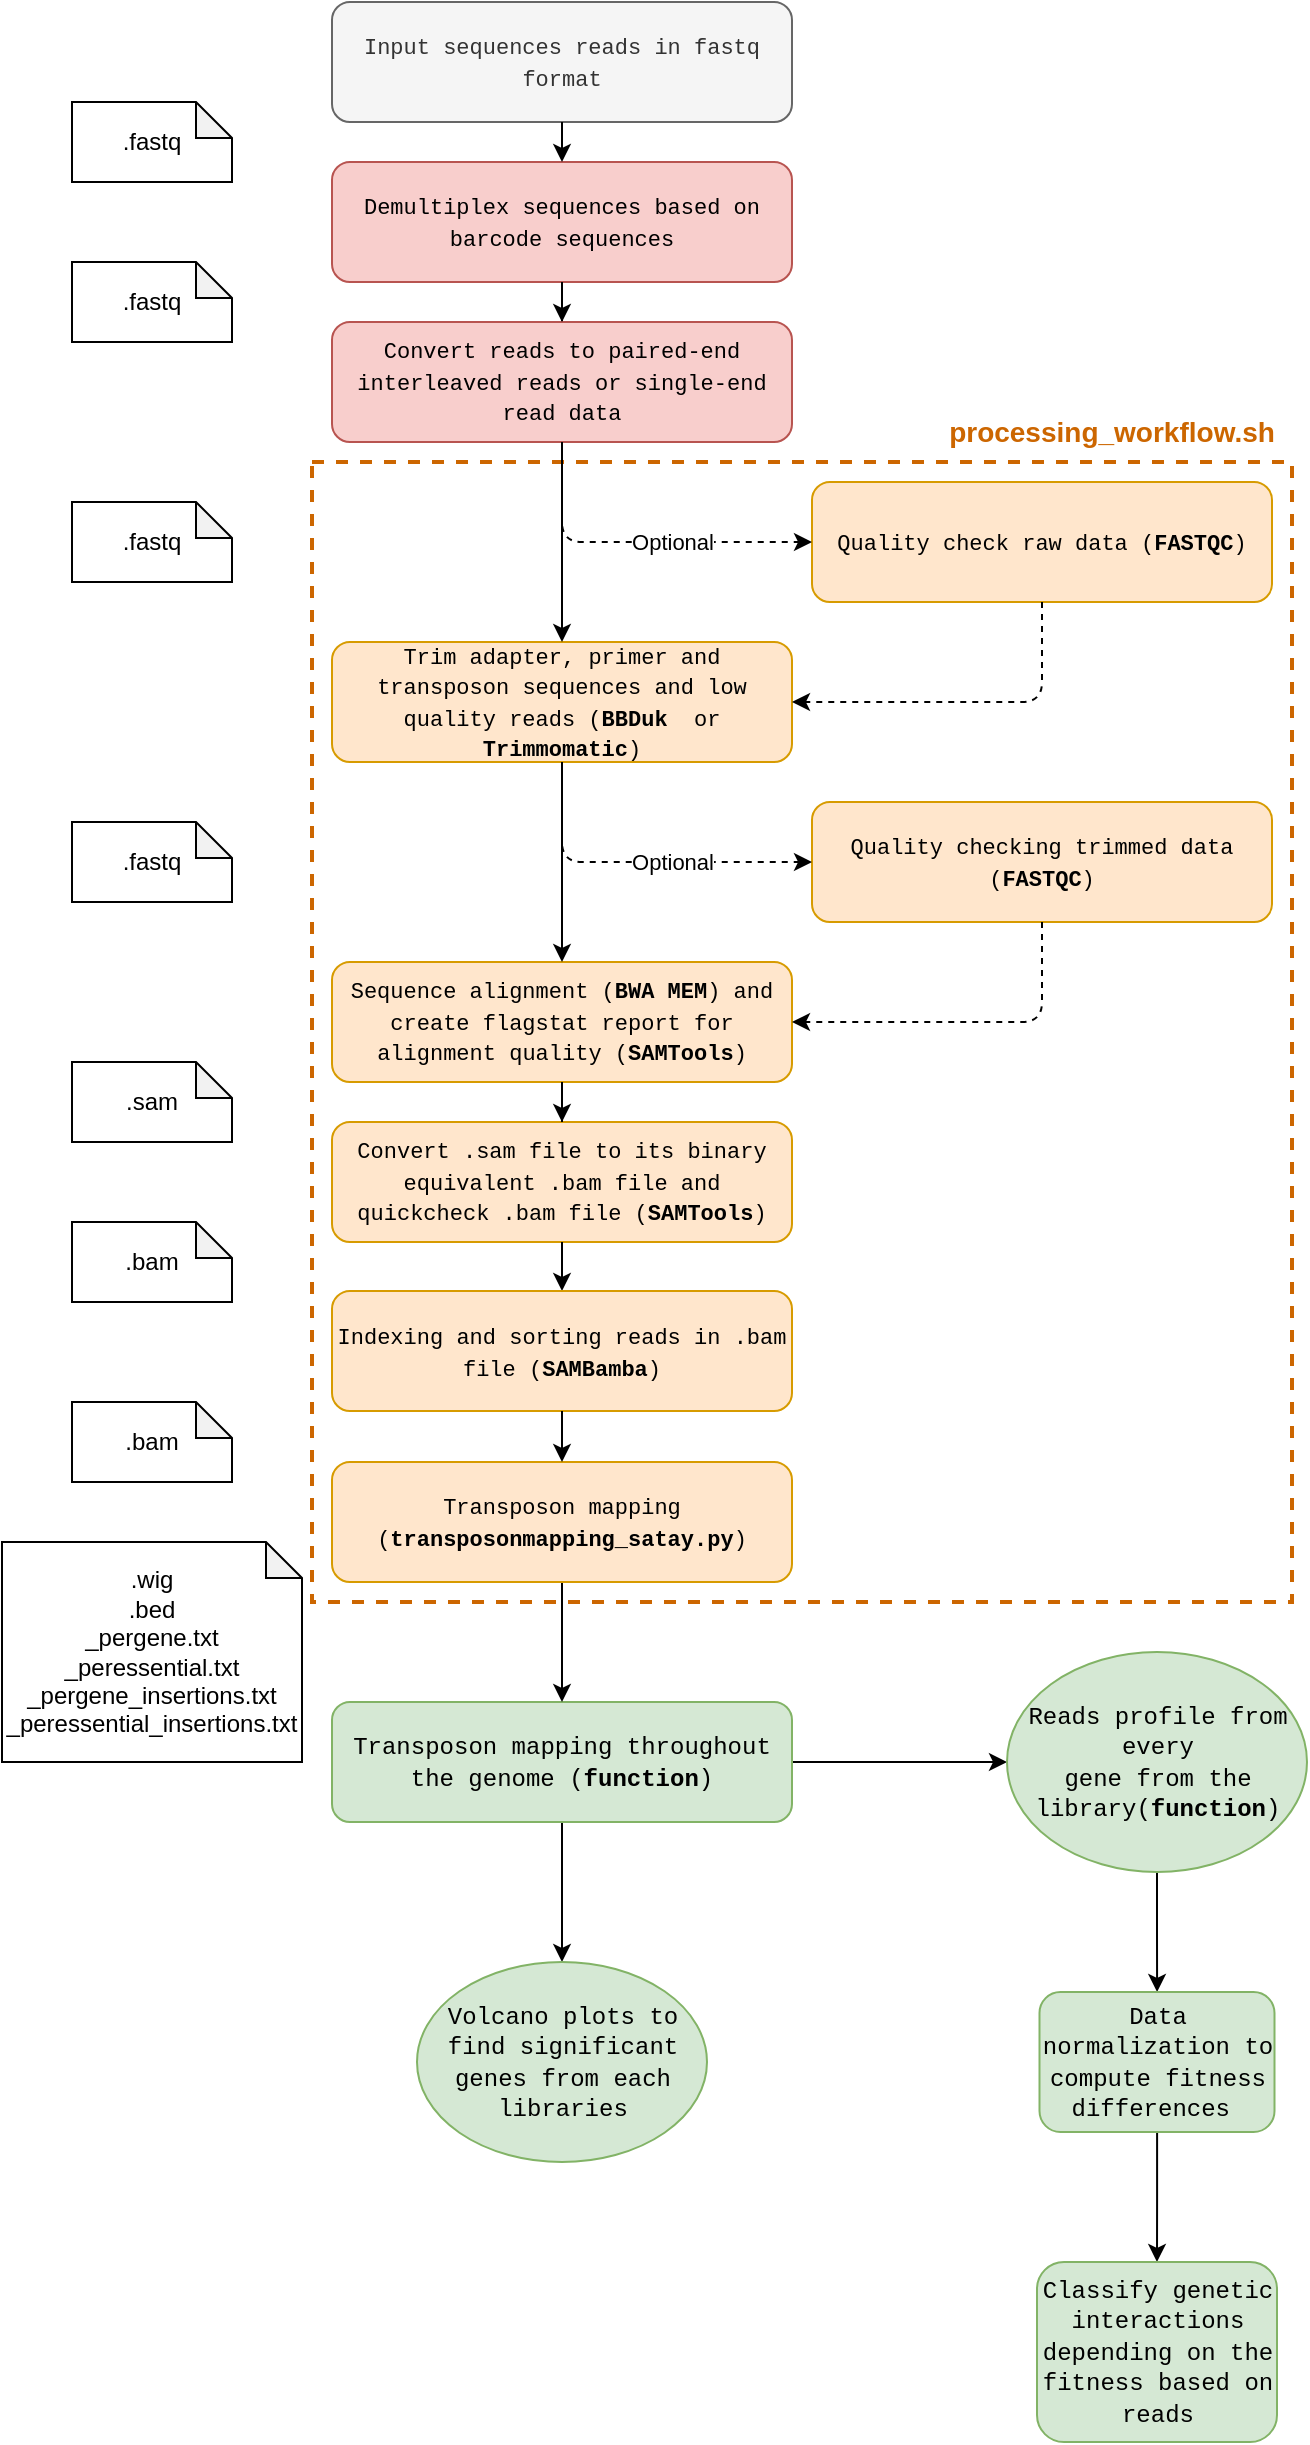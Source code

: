 <mxfile version="14.1.8" type="device" pages="3"><diagram id="6a731a19-8d31-9384-78a2-239565b7b9f0" name="general pipeline workflow"><mxGraphModel dx="768" dy="482" grid="1" gridSize="10" guides="1" tooltips="1" connect="1" arrows="1" fold="1" page="1" pageScale="1" pageWidth="827" pageHeight="1169" background="#ffffff" math="0" shadow="0"><root><mxCell id="0"/><mxCell id="1" parent="0"/><mxCell id="p5H-q5bMFWILBEUv3hj6-2" value="" style="edgeStyle=orthogonalEdgeStyle;rounded=0;orthogonalLoop=1;jettySize=auto;html=1;" parent="1" source="79vRmvG_V-RffF-TkCLB-98" target="p5H-q5bMFWILBEUv3hj6-1" edge="1"><mxGeometry relative="1" as="geometry"/></mxCell><mxCell id="p5H-q5bMFWILBEUv3hj6-4" value="" style="edgeStyle=orthogonalEdgeStyle;rounded=0;orthogonalLoop=1;jettySize=auto;html=1;" parent="1" source="79vRmvG_V-RffF-TkCLB-98" target="p5H-q5bMFWILBEUv3hj6-3" edge="1"><mxGeometry relative="1" as="geometry"/></mxCell><mxCell id="79vRmvG_V-RffF-TkCLB-98" value="&lt;p style=&quot;margin-top: 0pt ; margin-bottom: 0pt ; margin-left: 0in ; direction: ltr ; unicode-bidi: embed ; word-break: normal&quot;&gt;&lt;font style=&quot;font-size: 12px&quot; face=&quot;Courier New&quot;&gt;Transposon mapping throughout the genome (&lt;b&gt;function&lt;/b&gt;)&lt;/font&gt;&lt;/p&gt;" style="rounded=1;whiteSpace=wrap;html=1;fillColor=#d5e8d4;strokeColor=#82b366;" parent="1" vertex="1"><mxGeometry x="280" y="860" width="230" height="60" as="geometry"/></mxCell><mxCell id="79vRmvG_V-RffF-TkCLB-100" value="" style="endArrow=classic;html=1;exitX=0.5;exitY=1;exitDx=0;exitDy=0;" parent="1" source="79vRmvG_V-RffF-TkCLB-77" target="79vRmvG_V-RffF-TkCLB-98" edge="1"><mxGeometry width="50" height="50" relative="1" as="geometry"><mxPoint x="405" y="400" as="sourcePoint"/><mxPoint x="405" y="500" as="targetPoint"/></mxGeometry></mxCell><mxCell id="p5H-q5bMFWILBEUv3hj6-1" value="&lt;font face=&quot;Courier New&quot;&gt;Volcano plots to find significant genes from each libraries&lt;/font&gt;" style="ellipse;whiteSpace=wrap;html=1;rounded=1;strokeColor=#82b366;fillColor=#d5e8d4;" parent="1" vertex="1"><mxGeometry x="322.5" y="990" width="145" height="100" as="geometry"/></mxCell><mxCell id="p5H-q5bMFWILBEUv3hj6-6" value="" style="edgeStyle=orthogonalEdgeStyle;rounded=0;orthogonalLoop=1;jettySize=auto;html=1;" parent="1" source="p5H-q5bMFWILBEUv3hj6-3" target="p5H-q5bMFWILBEUv3hj6-5" edge="1"><mxGeometry relative="1" as="geometry"/></mxCell><mxCell id="p5H-q5bMFWILBEUv3hj6-3" value="&lt;font face=&quot;Courier New&quot;&gt;Reads profile from every &lt;br&gt;gene from the library(&lt;b&gt;function&lt;/b&gt;)&lt;/font&gt;" style="ellipse;whiteSpace=wrap;html=1;rounded=1;strokeColor=#82b366;fillColor=#d5e8d4;" parent="1" vertex="1"><mxGeometry x="617.5" y="835" width="150" height="110" as="geometry"/></mxCell><mxCell id="p5H-q5bMFWILBEUv3hj6-8" value="" style="edgeStyle=orthogonalEdgeStyle;rounded=0;orthogonalLoop=1;jettySize=auto;html=1;" parent="1" source="p5H-q5bMFWILBEUv3hj6-5" target="p5H-q5bMFWILBEUv3hj6-7" edge="1"><mxGeometry relative="1" as="geometry"/></mxCell><mxCell id="p5H-q5bMFWILBEUv3hj6-5" value="&lt;font face=&quot;Courier New&quot;&gt;Data normalization to compute fitness differences&amp;nbsp;&lt;/font&gt;" style="whiteSpace=wrap;html=1;rounded=1;strokeColor=#82b366;fillColor=#d5e8d4;" parent="1" vertex="1"><mxGeometry x="633.75" y="1005" width="117.5" height="70" as="geometry"/></mxCell><mxCell id="p5H-q5bMFWILBEUv3hj6-7" value="&lt;font face=&quot;Courier New&quot;&gt;Classify genetic interactions depending on the fitness based on reads&lt;/font&gt;" style="whiteSpace=wrap;html=1;rounded=1;strokeColor=#82b366;fillColor=#d5e8d4;" parent="1" vertex="1"><mxGeometry x="632.5" y="1140" width="120" height="90" as="geometry"/></mxCell><mxCell id="o45RMR6oc4r6v-FDMle6-1" value="" style="group" vertex="1" connectable="0" parent="1"><mxGeometry x="115" y="10" width="645" height="880" as="geometry"/></mxCell><mxCell id="79vRmvG_V-RffF-TkCLB-97" value="" style="group" parent="o45RMR6oc4r6v-FDMle6-1" vertex="1" connectable="0"><mxGeometry x="155" y="200" width="490" height="600" as="geometry"/></mxCell><mxCell id="79vRmvG_V-RffF-TkCLB-93" value="" style="rounded=0;whiteSpace=wrap;html=1;fillColor=none;dashed=1;strokeWidth=2;strokeColor=#CC6600;" parent="79vRmvG_V-RffF-TkCLB-97" vertex="1"><mxGeometry y="30" width="490" height="570" as="geometry"/></mxCell><mxCell id="79vRmvG_V-RffF-TkCLB-57" value="&lt;p style=&quot;margin-top: 0pt ; margin-bottom: 0pt ; margin-left: 0in ; direction: ltr ; unicode-bidi: embed ; word-break: normal&quot;&gt;&lt;span style=&quot;font-family: &amp;#34;courier new&amp;#34;&quot;&gt;&lt;font style=&quot;font-size: 11px&quot;&gt;Quality check raw data (&lt;b&gt;FASTQC&lt;/b&gt;)&lt;/font&gt;&lt;/span&gt;&lt;/p&gt;" style="rounded=1;whiteSpace=wrap;html=1;fillColor=#ffe6cc;strokeColor=#d79b00;" parent="79vRmvG_V-RffF-TkCLB-97" vertex="1"><mxGeometry x="250" y="40" width="230" height="60" as="geometry"/></mxCell><mxCell id="79vRmvG_V-RffF-TkCLB-58" value="&lt;p style=&quot;margin-top: 0pt ; margin-bottom: 0pt ; margin-left: 0in ; direction: ltr ; unicode-bidi: embed ; word-break: normal&quot;&gt;&lt;font face=&quot;courier new&quot;&gt;&lt;span style=&quot;font-size: 11px&quot;&gt;Trim adapter, primer and transposon sequences and low quality reads (&lt;b&gt;BBDuk&amp;nbsp;&lt;/b&gt;&amp;nbsp;or &lt;b&gt;Trimmomatic&lt;/b&gt;)&lt;/span&gt;&lt;/font&gt;&lt;/p&gt;" style="rounded=1;whiteSpace=wrap;html=1;fillColor=#ffe6cc;strokeColor=#d79b00;" parent="79vRmvG_V-RffF-TkCLB-97" vertex="1"><mxGeometry x="10" y="120" width="230" height="60" as="geometry"/></mxCell><mxCell id="79vRmvG_V-RffF-TkCLB-59" value="&lt;p style=&quot;margin-top: 0pt ; margin-bottom: 0pt ; margin-left: 0in ; direction: ltr ; unicode-bidi: embed ; word-break: normal&quot;&gt;&lt;font face=&quot;courier new&quot;&gt;&lt;span style=&quot;font-size: 11px&quot;&gt;Quality checking trimmed data (&lt;b&gt;FASTQC&lt;/b&gt;)&lt;/span&gt;&lt;/font&gt;&lt;/p&gt;" style="rounded=1;whiteSpace=wrap;html=1;fillColor=#ffe6cc;strokeColor=#d79b00;" parent="79vRmvG_V-RffF-TkCLB-97" vertex="1"><mxGeometry x="250" y="200" width="230" height="60" as="geometry"/></mxCell><mxCell id="79vRmvG_V-RffF-TkCLB-63" value="" style="endArrow=classic;html=1;exitX=0.5;exitY=1;exitDx=0;exitDy=0;entryX=1;entryY=0.5;entryDx=0;entryDy=0;dashed=1;" parent="79vRmvG_V-RffF-TkCLB-97" source="79vRmvG_V-RffF-TkCLB-57" target="79vRmvG_V-RffF-TkCLB-58" edge="1"><mxGeometry width="50" height="50" relative="1" as="geometry"><mxPoint x="135" y="30" as="sourcePoint"/><mxPoint x="260" y="79.521" as="targetPoint"/><Array as="points"><mxPoint x="365" y="150"/></Array></mxGeometry></mxCell><mxCell id="79vRmvG_V-RffF-TkCLB-67" value="&lt;p style=&quot;margin-top: 0pt ; margin-bottom: 0pt ; margin-left: 0in ; direction: ltr ; unicode-bidi: embed ; word-break: normal&quot;&gt;&lt;font face=&quot;courier new&quot;&gt;&lt;span style=&quot;font-size: 11px&quot;&gt;Sequence alignment (&lt;b&gt;BWA MEM&lt;/b&gt;) and create flagstat report for alignment quality (&lt;b&gt;SAMTools&lt;/b&gt;)&lt;/span&gt;&lt;/font&gt;&lt;/p&gt;" style="rounded=1;whiteSpace=wrap;html=1;fillColor=#ffe6cc;strokeColor=#d79b00;" parent="79vRmvG_V-RffF-TkCLB-97" vertex="1"><mxGeometry x="10" y="280" width="230" height="60" as="geometry"/></mxCell><mxCell id="79vRmvG_V-RffF-TkCLB-68" value="" style="endArrow=classic;html=1;exitX=0.5;exitY=1;exitDx=0;exitDy=0;" parent="79vRmvG_V-RffF-TkCLB-97" source="79vRmvG_V-RffF-TkCLB-58" target="79vRmvG_V-RffF-TkCLB-67" edge="1"><mxGeometry width="50" height="50" relative="1" as="geometry"><mxPoint x="135" y="30" as="sourcePoint"/><mxPoint x="135" y="130" as="targetPoint"/></mxGeometry></mxCell><mxCell id="79vRmvG_V-RffF-TkCLB-69" value="" style="endArrow=classic;html=1;exitX=0.5;exitY=1;exitDx=0;exitDy=0;entryX=0;entryY=0.5;entryDx=0;entryDy=0;dashed=1;" parent="79vRmvG_V-RffF-TkCLB-97" source="79vRmvG_V-RffF-TkCLB-58" target="79vRmvG_V-RffF-TkCLB-59" edge="1"><mxGeometry relative="1" as="geometry"><mxPoint x="125" y="180" as="sourcePoint"/><mxPoint x="250" y="230" as="targetPoint"/><Array as="points"><mxPoint x="125" y="230"/></Array></mxGeometry></mxCell><mxCell id="79vRmvG_V-RffF-TkCLB-70" value="Optional" style="edgeLabel;resizable=0;html=1;align=center;verticalAlign=middle;" parent="79vRmvG_V-RffF-TkCLB-69" connectable="0" vertex="1"><mxGeometry relative="1" as="geometry"><mxPoint x="17" as="offset"/></mxGeometry></mxCell><mxCell id="79vRmvG_V-RffF-TkCLB-71" value="" style="endArrow=classic;html=1;exitX=0.5;exitY=1;exitDx=0;exitDy=0;entryX=1;entryY=0.5;entryDx=0;entryDy=0;dashed=1;" parent="79vRmvG_V-RffF-TkCLB-97" source="79vRmvG_V-RffF-TkCLB-59" target="79vRmvG_V-RffF-TkCLB-67" edge="1"><mxGeometry width="50" height="50" relative="1" as="geometry"><mxPoint x="365" y="260" as="sourcePoint"/><mxPoint x="270" y="330" as="targetPoint"/><Array as="points"><mxPoint x="365" y="310"/></Array></mxGeometry></mxCell><mxCell id="79vRmvG_V-RffF-TkCLB-72" value="&lt;p style=&quot;margin-top: 0pt ; margin-bottom: 0pt ; margin-left: 0in ; direction: ltr ; unicode-bidi: embed ; word-break: normal&quot;&gt;&lt;font face=&quot;courier new&quot;&gt;&lt;span style=&quot;font-size: 11px&quot;&gt;Convert .sam file to its binary equivalent .bam file and quickcheck .bam file (&lt;b&gt;SAMTools&lt;/b&gt;)&lt;/span&gt;&lt;/font&gt;&lt;/p&gt;" style="rounded=1;whiteSpace=wrap;html=1;fillColor=#ffe6cc;strokeColor=#d79b00;" parent="79vRmvG_V-RffF-TkCLB-97" vertex="1"><mxGeometry x="10" y="360" width="230" height="60" as="geometry"/></mxCell><mxCell id="79vRmvG_V-RffF-TkCLB-74" value="" style="edgeStyle=orthogonalEdgeStyle;rounded=0;orthogonalLoop=1;jettySize=auto;html=1;dashed=1;endArrow=none;endFill=0;" parent="79vRmvG_V-RffF-TkCLB-97" source="79vRmvG_V-RffF-TkCLB-67" target="79vRmvG_V-RffF-TkCLB-72" edge="1"><mxGeometry relative="1" as="geometry"/></mxCell><mxCell id="79vRmvG_V-RffF-TkCLB-73" value="" style="endArrow=classic;html=1;entryX=0.5;entryY=0;entryDx=0;entryDy=0;" parent="79vRmvG_V-RffF-TkCLB-97" target="79vRmvG_V-RffF-TkCLB-72" edge="1"><mxGeometry width="50" height="50" relative="1" as="geometry"><mxPoint x="125" y="340" as="sourcePoint"/><mxPoint x="135" y="-30" as="targetPoint"/></mxGeometry></mxCell><mxCell id="79vRmvG_V-RffF-TkCLB-75" value="" style="endArrow=classic;html=1;exitX=0.5;exitY=1;exitDx=0;exitDy=0;entryX=0.5;entryY=0;entryDx=0;entryDy=0;" parent="79vRmvG_V-RffF-TkCLB-97" source="79vRmvG_V-RffF-TkCLB-72" target="79vRmvG_V-RffF-TkCLB-76" edge="1"><mxGeometry width="50" height="50" relative="1" as="geometry"><mxPoint x="126" y="420" as="sourcePoint"/><mxPoint x="125" y="445" as="targetPoint"/></mxGeometry></mxCell><mxCell id="79vRmvG_V-RffF-TkCLB-76" value="&lt;p style=&quot;margin-top: 0pt ; margin-bottom: 0pt ; margin-left: 0in ; direction: ltr ; unicode-bidi: embed ; word-break: normal&quot;&gt;&lt;font face=&quot;courier new&quot;&gt;&lt;span style=&quot;font-size: 11px&quot;&gt;Indexing and sorting reads in .bam file (&lt;b&gt;SAMBamba&lt;/b&gt;)&lt;/span&gt;&lt;/font&gt;&lt;/p&gt;" style="rounded=1;whiteSpace=wrap;html=1;fillColor=#ffe6cc;strokeColor=#d79b00;" parent="79vRmvG_V-RffF-TkCLB-97" vertex="1"><mxGeometry x="10" y="444.5" width="230" height="60" as="geometry"/></mxCell><mxCell id="79vRmvG_V-RffF-TkCLB-77" value="&lt;p style=&quot;margin-top: 0pt ; margin-bottom: 0pt ; margin-left: 0in ; direction: ltr ; unicode-bidi: embed ; word-break: normal&quot;&gt;&lt;font face=&quot;courier new&quot;&gt;&lt;span style=&quot;font-size: 11px&quot;&gt;Transposon mapping (&lt;b&gt;transposonmapping_satay.py&lt;/b&gt;)&lt;/span&gt;&lt;/font&gt;&lt;/p&gt;" style="rounded=1;whiteSpace=wrap;html=1;fillColor=#ffe6cc;strokeColor=#d79b00;" parent="79vRmvG_V-RffF-TkCLB-97" vertex="1"><mxGeometry x="10" y="530" width="230" height="60" as="geometry"/></mxCell><mxCell id="79vRmvG_V-RffF-TkCLB-78" value="" style="endArrow=classic;html=1;entryX=0.5;entryY=0;entryDx=0;entryDy=0;exitX=0.5;exitY=1;exitDx=0;exitDy=0;" parent="79vRmvG_V-RffF-TkCLB-97" source="79vRmvG_V-RffF-TkCLB-76" target="79vRmvG_V-RffF-TkCLB-77" edge="1"><mxGeometry width="50" height="50" relative="1" as="geometry"><mxPoint x="130" y="510" as="sourcePoint"/><mxPoint x="135" y="454.5" as="targetPoint"/></mxGeometry></mxCell><mxCell id="79vRmvG_V-RffF-TkCLB-96" value="&lt;b&gt;&lt;font style=&quot;font-size: 14px&quot; color=&quot;#cc6600&quot;&gt;processing_workflow.sh&lt;/font&gt;&lt;/b&gt;" style="text;html=1;strokeColor=none;fillColor=none;align=center;verticalAlign=middle;whiteSpace=wrap;rounded=0;dashed=1;" parent="79vRmvG_V-RffF-TkCLB-97" vertex="1"><mxGeometry x="310" width="180" height="30" as="geometry"/></mxCell><mxCell id="79vRmvG_V-RffF-TkCLB-55" value="&lt;p style=&quot;margin-top: 0pt ; margin-bottom: 0pt ; margin-left: 0in ; direction: ltr ; unicode-bidi: embed ; word-break: normal&quot;&gt;&lt;font style=&quot;font-size: 11px&quot;&gt;&lt;span style=&quot;font-family: &amp;#34;courier new&amp;#34;&quot;&gt;Demultiplex&amp;nbsp;&lt;/span&gt;&lt;span style=&quot;font-family: &amp;#34;courier new&amp;#34;&quot;&gt;sequences based on barcode sequences&lt;/span&gt;&lt;/font&gt;&lt;/p&gt;" style="rounded=1;whiteSpace=wrap;html=1;fillColor=#f8cecc;strokeColor=#b85450;" parent="o45RMR6oc4r6v-FDMle6-1" vertex="1"><mxGeometry x="165" y="80" width="230" height="60" as="geometry"/></mxCell><mxCell id="79vRmvG_V-RffF-TkCLB-82" value="" style="edgeStyle=orthogonalEdgeStyle;rounded=0;orthogonalLoop=1;jettySize=auto;html=1;dashed=1;endArrow=none;endFill=0;" parent="o45RMR6oc4r6v-FDMle6-1" source="79vRmvG_V-RffF-TkCLB-56" target="79vRmvG_V-RffF-TkCLB-55" edge="1"><mxGeometry relative="1" as="geometry"/></mxCell><mxCell id="79vRmvG_V-RffF-TkCLB-56" value="&lt;p style=&quot;margin-top: 0pt ; margin-bottom: 0pt ; margin-left: 0in ; direction: ltr ; unicode-bidi: embed ; word-break: normal&quot;&gt;&lt;span style=&quot;font-family: &amp;#34;courier new&amp;#34;&quot;&gt;&lt;font style=&quot;font-size: 11px&quot;&gt;Convert reads to paired-end interleaved reads or single-end read data&lt;/font&gt;&lt;/span&gt;&lt;/p&gt;" style="rounded=1;whiteSpace=wrap;html=1;fillColor=#f8cecc;strokeColor=#b85450;" parent="o45RMR6oc4r6v-FDMle6-1" vertex="1"><mxGeometry x="165" y="160" width="230" height="60" as="geometry"/></mxCell><mxCell id="79vRmvG_V-RffF-TkCLB-60" value="" style="endArrow=classic;html=1;exitX=0.5;exitY=1;exitDx=0;exitDy=0;entryX=0.5;entryY=0;entryDx=0;entryDy=0;" parent="o45RMR6oc4r6v-FDMle6-1" source="79vRmvG_V-RffF-TkCLB-55" target="79vRmvG_V-RffF-TkCLB-56" edge="1"><mxGeometry width="50" height="50" relative="1" as="geometry"><mxPoint x="415" y="450" as="sourcePoint"/><mxPoint x="465" y="400" as="targetPoint"/></mxGeometry></mxCell><mxCell id="79vRmvG_V-RffF-TkCLB-81" value=".fastq" style="shape=note;whiteSpace=wrap;html=1;backgroundOutline=1;darkOpacity=0.05;size=18;" parent="o45RMR6oc4r6v-FDMle6-1" vertex="1"><mxGeometry x="35" y="50" width="80" height="40" as="geometry"/></mxCell><mxCell id="79vRmvG_V-RffF-TkCLB-83" value="&lt;p style=&quot;margin-top: 0pt ; margin-bottom: 0pt ; margin-left: 0in ; direction: ltr ; unicode-bidi: embed ; word-break: normal&quot;&gt;&lt;font face=&quot;courier new&quot;&gt;&lt;span style=&quot;font-size: 11px&quot;&gt;Input sequences reads in fastq format&lt;/span&gt;&lt;/font&gt;&lt;/p&gt;" style="rounded=1;whiteSpace=wrap;html=1;fillColor=#f5f5f5;strokeColor=#666666;fontColor=#333333;" parent="o45RMR6oc4r6v-FDMle6-1" vertex="1"><mxGeometry x="165" width="230" height="60" as="geometry"/></mxCell><mxCell id="79vRmvG_V-RffF-TkCLB-84" value="" style="endArrow=classic;html=1;exitX=0.5;exitY=1;exitDx=0;exitDy=0;entryX=0.5;entryY=0;entryDx=0;entryDy=0;" parent="o45RMR6oc4r6v-FDMle6-1" source="79vRmvG_V-RffF-TkCLB-83" target="79vRmvG_V-RffF-TkCLB-55" edge="1"><mxGeometry width="50" height="50" relative="1" as="geometry"><mxPoint x="290" y="230" as="sourcePoint"/><mxPoint x="290" y="330" as="targetPoint"/></mxGeometry></mxCell><mxCell id="79vRmvG_V-RffF-TkCLB-85" value=".fastq" style="shape=note;whiteSpace=wrap;html=1;backgroundOutline=1;darkOpacity=0.05;size=18;" parent="o45RMR6oc4r6v-FDMle6-1" vertex="1"><mxGeometry x="35" y="130" width="80" height="40" as="geometry"/></mxCell><mxCell id="79vRmvG_V-RffF-TkCLB-86" value=".fastq" style="shape=note;whiteSpace=wrap;html=1;backgroundOutline=1;darkOpacity=0.05;size=18;" parent="o45RMR6oc4r6v-FDMle6-1" vertex="1"><mxGeometry x="35" y="250" width="80" height="40" as="geometry"/></mxCell><mxCell id="79vRmvG_V-RffF-TkCLB-87" value=".fastq" style="shape=note;whiteSpace=wrap;html=1;backgroundOutline=1;darkOpacity=0.05;size=18;" parent="o45RMR6oc4r6v-FDMle6-1" vertex="1"><mxGeometry x="35" y="410" width="80" height="40" as="geometry"/></mxCell><mxCell id="79vRmvG_V-RffF-TkCLB-88" value=".sam" style="shape=note;whiteSpace=wrap;html=1;backgroundOutline=1;darkOpacity=0.05;size=18;" parent="o45RMR6oc4r6v-FDMle6-1" vertex="1"><mxGeometry x="35" y="530" width="80" height="40" as="geometry"/></mxCell><mxCell id="79vRmvG_V-RffF-TkCLB-89" value=".bam" style="shape=note;whiteSpace=wrap;html=1;backgroundOutline=1;darkOpacity=0.05;size=18;" parent="o45RMR6oc4r6v-FDMle6-1" vertex="1"><mxGeometry x="35" y="610" width="80" height="40" as="geometry"/></mxCell><mxCell id="79vRmvG_V-RffF-TkCLB-90" value=".bam" style="shape=note;whiteSpace=wrap;html=1;backgroundOutline=1;darkOpacity=0.05;size=18;" parent="o45RMR6oc4r6v-FDMle6-1" vertex="1"><mxGeometry x="35" y="700" width="80" height="40" as="geometry"/></mxCell><mxCell id="79vRmvG_V-RffF-TkCLB-91" value=".wig&lt;br&gt;.bed&lt;br&gt;_pergene.txt&lt;br&gt;_peressential.txt&lt;br&gt;_pergene_insertions.txt&lt;br&gt;_peressential_insertions.txt" style="shape=note;whiteSpace=wrap;html=1;backgroundOutline=1;darkOpacity=0.05;size=18;" parent="o45RMR6oc4r6v-FDMle6-1" vertex="1"><mxGeometry y="770" width="150" height="110" as="geometry"/></mxCell><mxCell id="79vRmvG_V-RffF-TkCLB-64" value="" style="endArrow=classic;html=1;entryX=0;entryY=0.5;entryDx=0;entryDy=0;exitX=0.5;exitY=1;exitDx=0;exitDy=0;dashed=1;" parent="o45RMR6oc4r6v-FDMle6-1" source="79vRmvG_V-RffF-TkCLB-56" target="79vRmvG_V-RffF-TkCLB-57" edge="1"><mxGeometry relative="1" as="geometry"><mxPoint x="390" y="230" as="sourcePoint"/><mxPoint x="600" y="440" as="targetPoint"/><Array as="points"><mxPoint x="280" y="270"/></Array></mxGeometry></mxCell><mxCell id="79vRmvG_V-RffF-TkCLB-65" value="Optional" style="edgeLabel;resizable=0;html=1;align=center;verticalAlign=middle;" parent="79vRmvG_V-RffF-TkCLB-64" connectable="0" vertex="1"><mxGeometry relative="1" as="geometry"><mxPoint x="17" as="offset"/></mxGeometry></mxCell><mxCell id="79vRmvG_V-RffF-TkCLB-61" value="" style="endArrow=classic;html=1;exitX=0.5;exitY=1;exitDx=0;exitDy=0;" parent="o45RMR6oc4r6v-FDMle6-1" source="79vRmvG_V-RffF-TkCLB-56" target="79vRmvG_V-RffF-TkCLB-58" edge="1"><mxGeometry width="50" height="50" relative="1" as="geometry"><mxPoint x="405" y="160" as="sourcePoint"/><mxPoint x="405" y="180" as="targetPoint"/></mxGeometry></mxCell></root></mxGraphModel></diagram><diagram id="M6SNC1npqwK7mfPaoPUz" name="CLI-workflow"><mxGraphModel dx="768" dy="482" grid="1" gridSize="10" guides="1" tooltips="1" connect="1" arrows="1" fold="1" page="1" pageScale="1" pageWidth="850" pageHeight="1100" math="0" shadow="0"><root><mxCell id="6iUlOgVDPDKIj6ZW_35e-0"/><mxCell id="6iUlOgVDPDKIj6ZW_35e-1" parent="6iUlOgVDPDKIj6ZW_35e-0"/><mxCell id="6iUlOgVDPDKIj6ZW_35e-2" value="&lt;h1&gt;Command Line Interface&lt;/h1&gt;" style="text;html=1;strokeColor=none;fillColor=none;spacing=5;spacingTop=-20;whiteSpace=wrap;overflow=hidden;rounded=0;" parent="6iUlOgVDPDKIj6ZW_35e-1" vertex="1"><mxGeometry x="140" y="40" width="320" height="50" as="geometry"/></mxCell><mxCell id="axvAX4zEfeHV4Ye-dF0Y-0" style="edgeStyle=orthogonalEdgeStyle;rounded=0;orthogonalLoop=1;jettySize=auto;html=1;entryX=0;entryY=0.5;entryDx=0;entryDy=0;" parent="6iUlOgVDPDKIj6ZW_35e-1" source="6iUlOgVDPDKIj6ZW_35e-4" target="6iUlOgVDPDKIj6ZW_35e-2" edge="1"><mxGeometry relative="1" as="geometry"/></mxCell><mxCell id="6iUlOgVDPDKIj6ZW_35e-4" value="PIP install&amp;nbsp;" style="rounded=1;whiteSpace=wrap;html=1;" parent="6iUlOgVDPDKIj6ZW_35e-1" vertex="1"><mxGeometry x="70" y="130" width="120" height="60" as="geometry"/></mxCell><mxCell id="axvAX4zEfeHV4Ye-dF0Y-1" style="edgeStyle=orthogonalEdgeStyle;rounded=0;orthogonalLoop=1;jettySize=auto;html=1;entryX=0.75;entryY=1;entryDx=0;entryDy=0;" parent="6iUlOgVDPDKIj6ZW_35e-1" source="6iUlOgVDPDKIj6ZW_35e-5" target="6iUlOgVDPDKIj6ZW_35e-2" edge="1"><mxGeometry relative="1" as="geometry"/></mxCell><mxCell id="6iUlOgVDPDKIj6ZW_35e-5" value="Pipeline usage commands" style="rounded=1;whiteSpace=wrap;html=1;" parent="6iUlOgVDPDKIj6ZW_35e-1" vertex="1"><mxGeometry x="270" y="130" width="120" height="60" as="geometry"/></mxCell></root></mxGraphModel></diagram><diagram id="VnNbFMJMyPEQIucNEA1w" name="Unit-testing-workflow"><mxGraphModel dx="768" dy="482" grid="1" gridSize="10" guides="1" tooltips="1" connect="1" arrows="1" fold="1" page="1" pageScale="1" pageWidth="850" pageHeight="1100" math="0" shadow="0"><root><mxCell id="gMdzhlxTNjVOVXVY4FQP-0"/><mxCell id="gMdzhlxTNjVOVXVY4FQP-1" parent="gMdzhlxTNjVOVXVY4FQP-0"/><mxCell id="gMdzhlxTNjVOVXVY4FQP-2" value="&lt;h1&gt;Unit testing&lt;/h1&gt;&lt;div&gt;after the bash processing workflow&lt;/div&gt;" style="text;html=1;strokeColor=none;fillColor=none;spacing=5;spacingTop=-20;whiteSpace=wrap;overflow=hidden;rounded=0;" parent="gMdzhlxTNjVOVXVY4FQP-1" vertex="1"><mxGeometry x="210" y="40" width="160" height="80" as="geometry"/></mxCell><mxCell id="IOTqsBAFETl8Onr5errU-1" style="edgeStyle=orthogonalEdgeStyle;rounded=0;orthogonalLoop=1;jettySize=auto;html=1;entryX=0;entryY=0.5;entryDx=0;entryDy=0;" parent="gMdzhlxTNjVOVXVY4FQP-1" source="IOTqsBAFETl8Onr5errU-0" target="gMdzhlxTNjVOVXVY4FQP-2" edge="1"><mxGeometry relative="1" as="geometry"/></mxCell><mxCell id="IOTqsBAFETl8Onr5errU-0" value="Transposon/Reads&lt;br&gt;mapping&lt;br&gt;functions" style="rounded=1;whiteSpace=wrap;html=1;" parent="gMdzhlxTNjVOVXVY4FQP-1" vertex="1"><mxGeometry x="50" y="170" width="120" height="60" as="geometry"/></mxCell><mxCell id="IOTqsBAFETl8Onr5errU-3" style="edgeStyle=orthogonalEdgeStyle;rounded=0;orthogonalLoop=1;jettySize=auto;html=1;entryX=0.5;entryY=1;entryDx=0;entryDy=0;" parent="gMdzhlxTNjVOVXVY4FQP-1" source="IOTqsBAFETl8Onr5errU-2" target="gMdzhlxTNjVOVXVY4FQP-2" edge="1"><mxGeometry relative="1" as="geometry"/></mxCell><mxCell id="IOTqsBAFETl8Onr5errU-2" value="Data Normalization" style="rounded=1;whiteSpace=wrap;html=1;" parent="gMdzhlxTNjVOVXVY4FQP-1" vertex="1"><mxGeometry x="230" y="170" width="120" height="60" as="geometry"/></mxCell><mxCell id="IOTqsBAFETl8Onr5errU-5" style="edgeStyle=orthogonalEdgeStyle;rounded=0;orthogonalLoop=1;jettySize=auto;html=1;entryX=1;entryY=0.5;entryDx=0;entryDy=0;" parent="gMdzhlxTNjVOVXVY4FQP-1" source="IOTqsBAFETl8Onr5errU-4" target="gMdzhlxTNjVOVXVY4FQP-2" edge="1"><mxGeometry relative="1" as="geometry"/></mxCell><mxCell id="IOTqsBAFETl8Onr5errU-4" value="Data stats" style="rounded=1;whiteSpace=wrap;html=1;" parent="gMdzhlxTNjVOVXVY4FQP-1" vertex="1"><mxGeometry x="425" y="170" width="120" height="60" as="geometry"/></mxCell></root></mxGraphModel></diagram></mxfile>